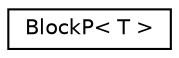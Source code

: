 digraph "Graphical Class Hierarchy"
{
 // LATEX_PDF_SIZE
  edge [fontname="Helvetica",fontsize="10",labelfontname="Helvetica",labelfontsize="10"];
  node [fontname="Helvetica",fontsize="10",shape=record];
  rankdir="LR";
  Node0 [label="BlockP\< T \>",height=0.2,width=0.4,color="black", fillcolor="white", style="filled",URL="$structBlockP.html",tooltip=" "];
}
